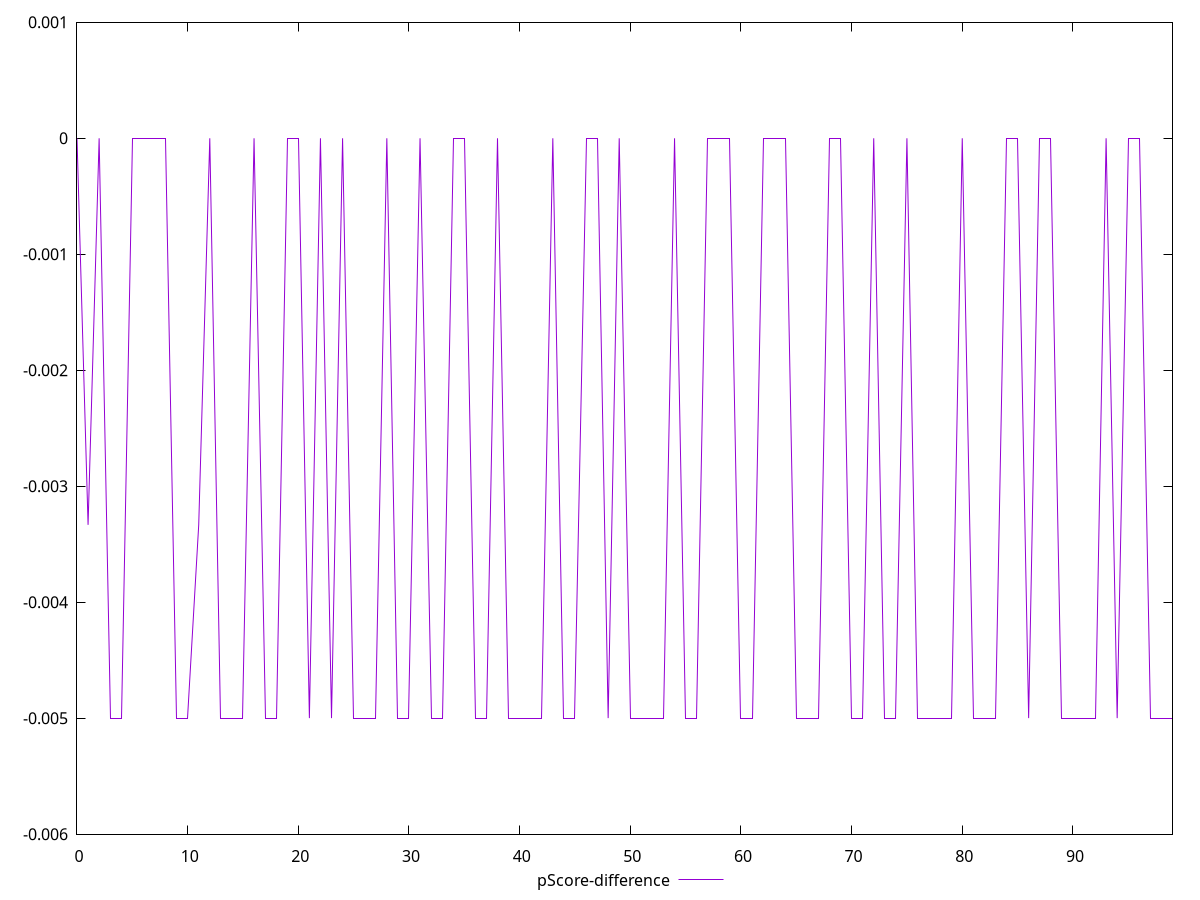 reset

$pScoreDifference <<EOF
0 0
1 -0.0033333333333334103
2 0
3 -0.0050000000000000044
4 -0.0050000000000000044
5 0
6 0
7 0
8 0
9 -0.0050000000000000044
10 -0.0050000000000000044
11 -0.0033333333333334103
12 0
13 -0.0050000000000000044
14 -0.0050000000000000044
15 -0.0050000000000000044
16 0
17 -0.0050000000000000044
18 -0.0050000000000000044
19 0
20 0
21 -0.0050000000000000044
22 0
23 -0.0050000000000000044
24 0
25 -0.0050000000000000044
26 -0.0050000000000000044
27 -0.0050000000000000044
28 0
29 -0.0050000000000000044
30 -0.0050000000000000044
31 0
32 -0.0050000000000000044
33 -0.0050000000000000044
34 0
35 0
36 -0.0050000000000000044
37 -0.0050000000000000044
38 0
39 -0.0050000000000000044
40 -0.0050000000000000044
41 -0.0050000000000000044
42 -0.0050000000000000044
43 0
44 -0.0050000000000000044
45 -0.0050000000000000044
46 0
47 0
48 -0.0050000000000000044
49 0
50 -0.0050000000000000044
51 -0.0050000000000000044
52 -0.0050000000000000044
53 -0.0050000000000000044
54 0
55 -0.0050000000000000044
56 -0.0050000000000000044
57 0
58 0
59 0
60 -0.0050000000000000044
61 -0.0050000000000000044
62 0
63 0
64 0
65 -0.0050000000000000044
66 -0.0050000000000000044
67 -0.0050000000000000044
68 0
69 0
70 -0.0050000000000000044
71 -0.0050000000000000044
72 0
73 -0.0050000000000000044
74 -0.0050000000000000044
75 0
76 -0.0050000000000000044
77 -0.0050000000000000044
78 -0.0050000000000000044
79 -0.0050000000000000044
80 0
81 -0.0050000000000000044
82 -0.0050000000000000044
83 -0.0050000000000000044
84 0
85 0
86 -0.0050000000000000044
87 0
88 0
89 -0.0050000000000000044
90 -0.0050000000000000044
91 -0.0050000000000000044
92 -0.0050000000000000044
93 0
94 -0.0050000000000000044
95 0
96 0
97 -0.0050000000000000044
98 -0.0050000000000000044
99 -0.0050000000000000044
EOF

set key outside below
set xrange [0:99]
set yrange [-0.0060000000000000045:0.001]
set trange [-0.0060000000000000045:0.001]
set terminal svg size 640, 500 enhanced background rgb 'white'
set output "report_00017_2021-02-10T15-08-03.406Z/uses-http2/samples/pages/pScore-difference/values.svg"

plot $pScoreDifference title "pScore-difference" with line

reset
